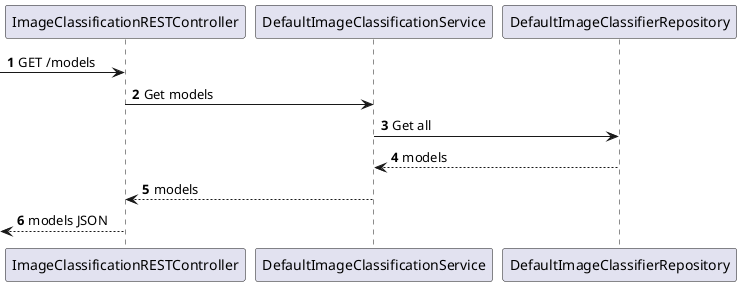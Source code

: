 
@startuml onesait.automl.sequence.0.get_models

autonumber

[-> ImageClassificationRESTController : GET /models
ImageClassificationRESTController -> DefaultImageClassificationService : Get models
DefaultImageClassificationService -> DefaultImageClassifierRepository : Get all
DefaultImageClassificationService <-- DefaultImageClassifierRepository : models
ImageClassificationRESTController <-- DefaultImageClassificationService : models
[<-- ImageClassificationRESTController : models JSON

@enduml



@startuml onesait.automl.sequence.0.classify

autonumber

[-> ImageClassificationRESTController : POST /models/<model_id>/predictions
activate ImageClassificationRESTController
ImageClassificationRESTController -> DefaultImageClassificationService : classify(model_id, image)
activate DefaultImageClassificationService
DefaultImageClassificationService -> DefaultImageClassifierRepository : getByID(model_id)
activate DefaultImageClassifierRepository
create GoogleAutoMLRemoteImageClassifier
DefaultImageClassifierRepository -> GoogleAutoMLRemoteImageClassifier : create
DefaultImageClassificationService <-- DefaultImageClassifierRepository : image classifier
deactivate DefaultImageClassifierRepository
DefaultImageClassificationService -> GoogleAutoMLRemoteImageClassifier : predict(image)
activate GoogleAutoMLRemoteImageClassifier
create PredictionServiceClient
GoogleAutoMLRemoteImageClassifier -> PredictionServiceClient: create
GoogleAutoMLRemoteImageClassifier -> PredictionServiceClient : predict
activate PredictionServiceClient
PredictionServiceClient ->] : Google Cloud request
PredictionServiceClient <-] : Google Cloud reponse
GoogleAutoMLRemoteImageClassifier <-- PredictionServiceClient : prediction
deactivate PredictionServiceClient
GoogleAutoMLRemoteImageClassifier <- GoogleAutoMLRemoteImageClassifier : map prediction
DefaultImageClassificationService <-- GoogleAutoMLRemoteImageClassifier : label
deactivate GoogleAutoMLRemoteImageClassifier
ImageClassificationRESTController <-- DefaultImageClassificationService : label
deactivate DefaultImageClassificationService
[<-- ImageClassificationRESTController : label JSON
deactivate ImageClassificationRESTController

@enduml
